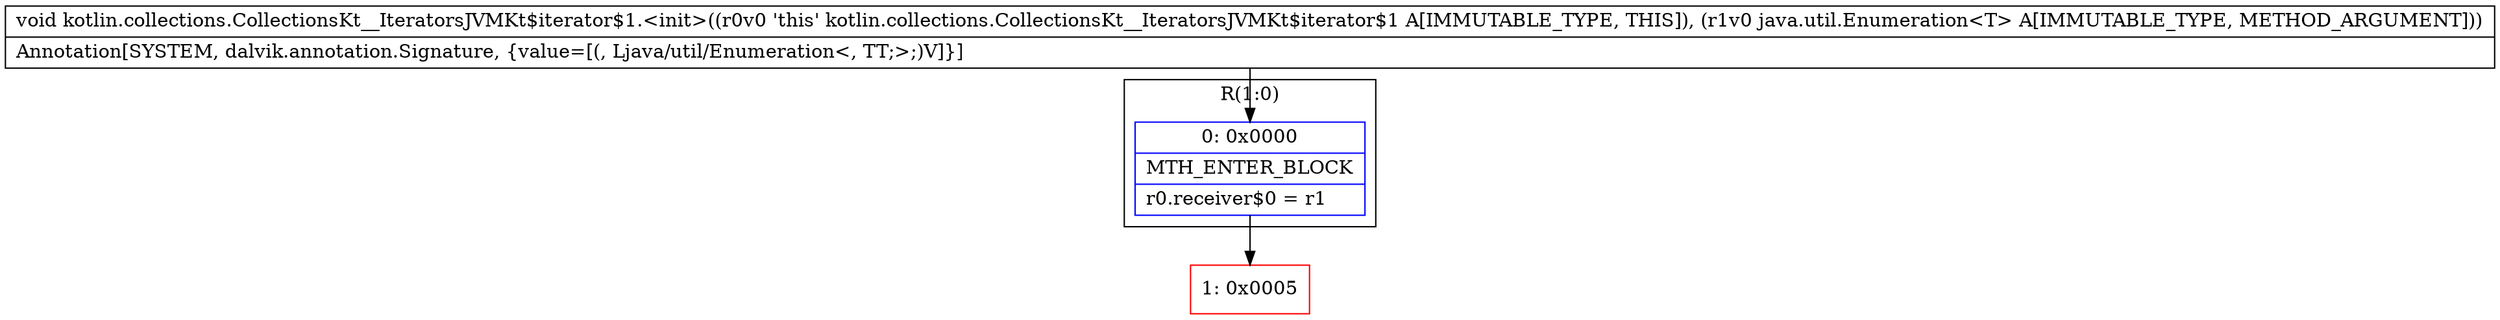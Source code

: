 digraph "CFG forkotlin.collections.CollectionsKt__IteratorsJVMKt$iterator$1.\<init\>(Ljava\/util\/Enumeration;)V" {
subgraph cluster_Region_1446201184 {
label = "R(1:0)";
node [shape=record,color=blue];
Node_0 [shape=record,label="{0\:\ 0x0000|MTH_ENTER_BLOCK\l|r0.receiver$0 = r1\l}"];
}
Node_1 [shape=record,color=red,label="{1\:\ 0x0005}"];
MethodNode[shape=record,label="{void kotlin.collections.CollectionsKt__IteratorsJVMKt$iterator$1.\<init\>((r0v0 'this' kotlin.collections.CollectionsKt__IteratorsJVMKt$iterator$1 A[IMMUTABLE_TYPE, THIS]), (r1v0 java.util.Enumeration\<T\> A[IMMUTABLE_TYPE, METHOD_ARGUMENT]))  | Annotation[SYSTEM, dalvik.annotation.Signature, \{value=[(, Ljava\/util\/Enumeration\<, TT;\>;)V]\}]\l}"];
MethodNode -> Node_0;
Node_0 -> Node_1;
}

